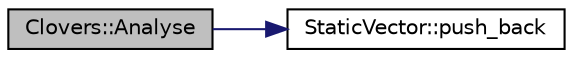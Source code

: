 digraph "Clovers::Analyse"
{
 // LATEX_PDF_SIZE
  edge [fontname="Helvetica",fontsize="10",labelfontname="Helvetica",labelfontsize="10"];
  node [fontname="Helvetica",fontsize="10",shape=record];
  rankdir="LR";
  Node1 [label="Clovers::Analyse",height=0.2,width=0.4,color="black", fillcolor="grey75", style="filled", fontcolor="black",tooltip=" "];
  Node1 -> Node2 [color="midnightblue",fontsize="10",style="solid",fontname="Helvetica"];
  Node2 [label="StaticVector::push_back",height=0.2,width=0.4,color="black", fillcolor="white", style="filled",URL="$class_static_vector.html#a65df2a20fa5e6eed0140c9ee12b693df",tooltip=" "];
}
